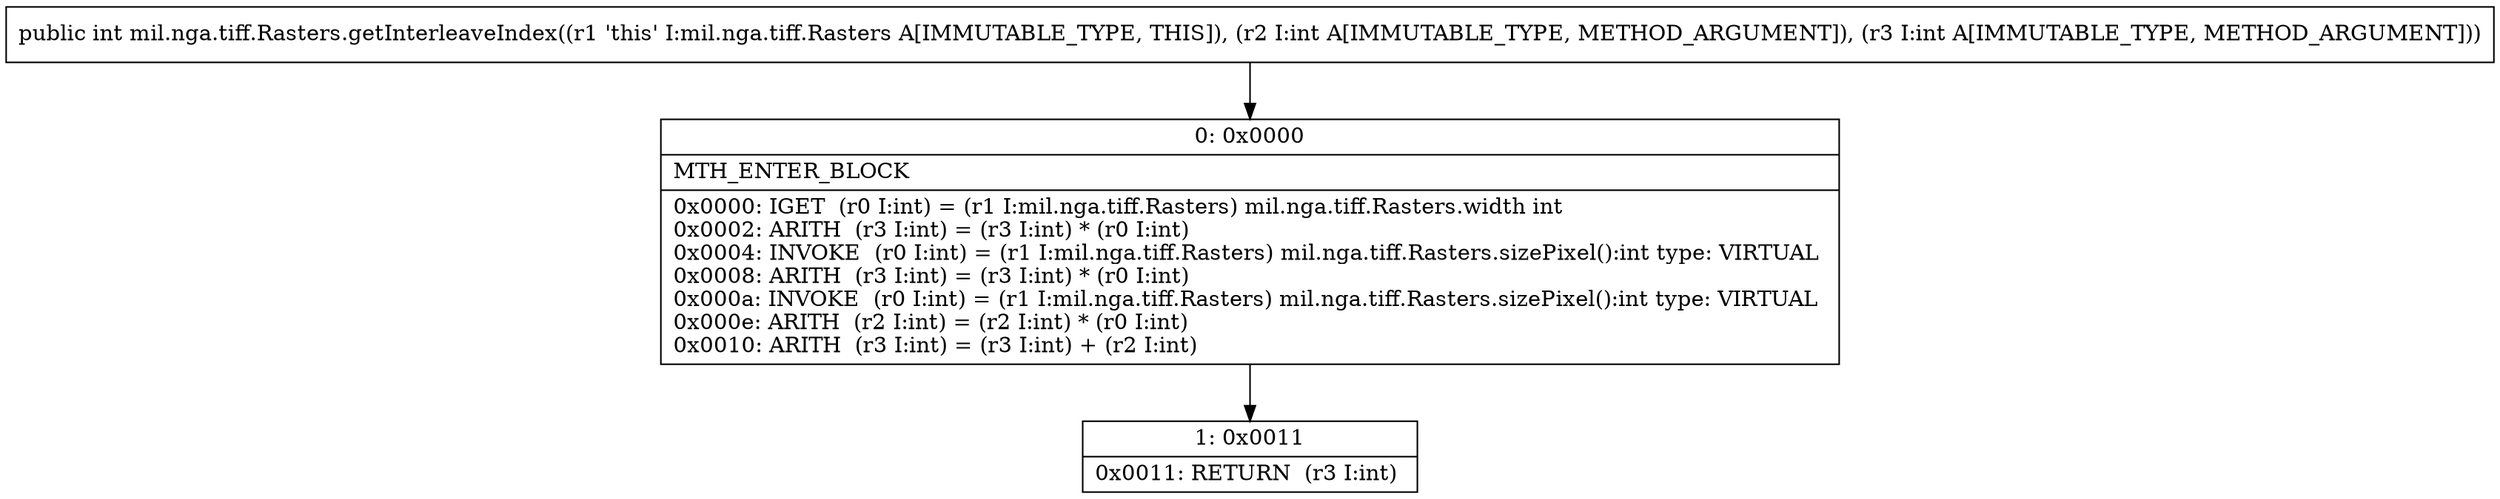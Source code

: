 digraph "CFG formil.nga.tiff.Rasters.getInterleaveIndex(II)I" {
Node_0 [shape=record,label="{0\:\ 0x0000|MTH_ENTER_BLOCK\l|0x0000: IGET  (r0 I:int) = (r1 I:mil.nga.tiff.Rasters) mil.nga.tiff.Rasters.width int \l0x0002: ARITH  (r3 I:int) = (r3 I:int) * (r0 I:int) \l0x0004: INVOKE  (r0 I:int) = (r1 I:mil.nga.tiff.Rasters) mil.nga.tiff.Rasters.sizePixel():int type: VIRTUAL \l0x0008: ARITH  (r3 I:int) = (r3 I:int) * (r0 I:int) \l0x000a: INVOKE  (r0 I:int) = (r1 I:mil.nga.tiff.Rasters) mil.nga.tiff.Rasters.sizePixel():int type: VIRTUAL \l0x000e: ARITH  (r2 I:int) = (r2 I:int) * (r0 I:int) \l0x0010: ARITH  (r3 I:int) = (r3 I:int) + (r2 I:int) \l}"];
Node_1 [shape=record,label="{1\:\ 0x0011|0x0011: RETURN  (r3 I:int) \l}"];
MethodNode[shape=record,label="{public int mil.nga.tiff.Rasters.getInterleaveIndex((r1 'this' I:mil.nga.tiff.Rasters A[IMMUTABLE_TYPE, THIS]), (r2 I:int A[IMMUTABLE_TYPE, METHOD_ARGUMENT]), (r3 I:int A[IMMUTABLE_TYPE, METHOD_ARGUMENT])) }"];
MethodNode -> Node_0;
Node_0 -> Node_1;
}

